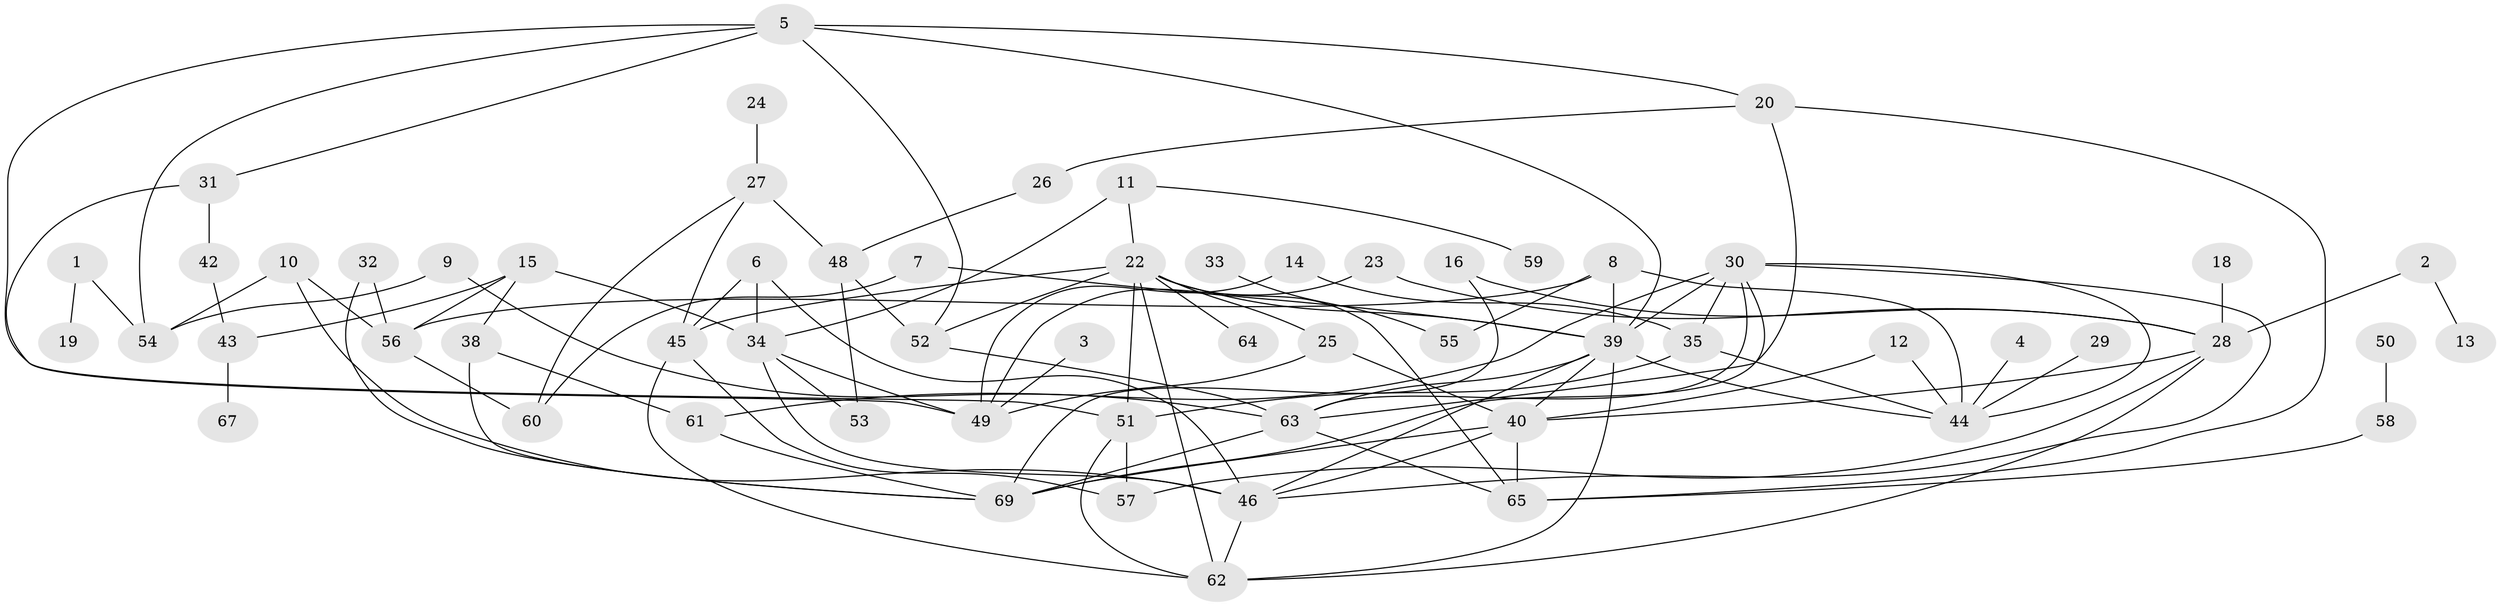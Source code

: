 // original degree distribution, {1: 0.18840579710144928, 2: 0.2391304347826087, 3: 0.2246376811594203, 6: 0.028985507246376812, 4: 0.15217391304347827, 5: 0.07971014492753623, 7: 0.014492753623188406, 0: 0.057971014492753624, 8: 0.014492753623188406}
// Generated by graph-tools (version 1.1) at 2025/00/03/09/25 03:00:45]
// undirected, 61 vertices, 107 edges
graph export_dot {
graph [start="1"]
  node [color=gray90,style=filled];
  1;
  2;
  3;
  4;
  5;
  6;
  7;
  8;
  9;
  10;
  11;
  12;
  13;
  14;
  15;
  16;
  18;
  19;
  20;
  22;
  23;
  24;
  25;
  26;
  27;
  28;
  29;
  30;
  31;
  32;
  33;
  34;
  35;
  38;
  39;
  40;
  42;
  43;
  44;
  45;
  46;
  48;
  49;
  50;
  51;
  52;
  53;
  54;
  55;
  56;
  57;
  58;
  59;
  60;
  61;
  62;
  63;
  64;
  65;
  67;
  69;
  1 -- 19 [weight=1.0];
  1 -- 54 [weight=1.0];
  2 -- 13 [weight=1.0];
  2 -- 28 [weight=1.0];
  3 -- 49 [weight=1.0];
  4 -- 44 [weight=1.0];
  5 -- 20 [weight=1.0];
  5 -- 31 [weight=1.0];
  5 -- 39 [weight=2.0];
  5 -- 51 [weight=1.0];
  5 -- 52 [weight=1.0];
  5 -- 54 [weight=2.0];
  6 -- 34 [weight=1.0];
  6 -- 45 [weight=1.0];
  6 -- 46 [weight=1.0];
  7 -- 39 [weight=1.0];
  7 -- 60 [weight=1.0];
  8 -- 39 [weight=1.0];
  8 -- 44 [weight=1.0];
  8 -- 55 [weight=1.0];
  8 -- 56 [weight=1.0];
  9 -- 54 [weight=1.0];
  9 -- 63 [weight=1.0];
  10 -- 46 [weight=1.0];
  10 -- 54 [weight=1.0];
  10 -- 56 [weight=1.0];
  11 -- 22 [weight=1.0];
  11 -- 34 [weight=2.0];
  11 -- 59 [weight=1.0];
  12 -- 40 [weight=1.0];
  12 -- 44 [weight=1.0];
  14 -- 35 [weight=1.0];
  14 -- 49 [weight=1.0];
  15 -- 34 [weight=2.0];
  15 -- 38 [weight=1.0];
  15 -- 43 [weight=1.0];
  15 -- 56 [weight=1.0];
  16 -- 28 [weight=1.0];
  16 -- 69 [weight=1.0];
  18 -- 28 [weight=1.0];
  20 -- 26 [weight=1.0];
  20 -- 63 [weight=1.0];
  20 -- 65 [weight=1.0];
  22 -- 25 [weight=1.0];
  22 -- 39 [weight=1.0];
  22 -- 45 [weight=1.0];
  22 -- 51 [weight=1.0];
  22 -- 52 [weight=1.0];
  22 -- 62 [weight=1.0];
  22 -- 64 [weight=1.0];
  22 -- 65 [weight=2.0];
  23 -- 28 [weight=1.0];
  23 -- 49 [weight=1.0];
  24 -- 27 [weight=1.0];
  25 -- 40 [weight=1.0];
  25 -- 49 [weight=1.0];
  26 -- 48 [weight=1.0];
  27 -- 45 [weight=1.0];
  27 -- 48 [weight=2.0];
  27 -- 60 [weight=1.0];
  28 -- 40 [weight=1.0];
  28 -- 57 [weight=1.0];
  28 -- 62 [weight=1.0];
  29 -- 44 [weight=1.0];
  30 -- 35 [weight=1.0];
  30 -- 39 [weight=1.0];
  30 -- 44 [weight=1.0];
  30 -- 46 [weight=1.0];
  30 -- 61 [weight=1.0];
  30 -- 63 [weight=1.0];
  30 -- 69 [weight=1.0];
  31 -- 42 [weight=1.0];
  31 -- 49 [weight=2.0];
  32 -- 56 [weight=1.0];
  32 -- 69 [weight=1.0];
  33 -- 55 [weight=1.0];
  34 -- 46 [weight=1.0];
  34 -- 49 [weight=1.0];
  34 -- 53 [weight=2.0];
  35 -- 44 [weight=1.0];
  35 -- 51 [weight=1.0];
  38 -- 61 [weight=1.0];
  38 -- 69 [weight=1.0];
  39 -- 40 [weight=1.0];
  39 -- 44 [weight=1.0];
  39 -- 46 [weight=1.0];
  39 -- 62 [weight=1.0];
  39 -- 63 [weight=1.0];
  40 -- 46 [weight=1.0];
  40 -- 65 [weight=1.0];
  40 -- 69 [weight=1.0];
  42 -- 43 [weight=1.0];
  43 -- 67 [weight=1.0];
  45 -- 57 [weight=1.0];
  45 -- 62 [weight=1.0];
  46 -- 62 [weight=1.0];
  48 -- 52 [weight=1.0];
  48 -- 53 [weight=2.0];
  50 -- 58 [weight=1.0];
  51 -- 57 [weight=1.0];
  51 -- 62 [weight=1.0];
  52 -- 63 [weight=1.0];
  56 -- 60 [weight=1.0];
  58 -- 65 [weight=2.0];
  61 -- 69 [weight=1.0];
  63 -- 65 [weight=1.0];
  63 -- 69 [weight=1.0];
}
